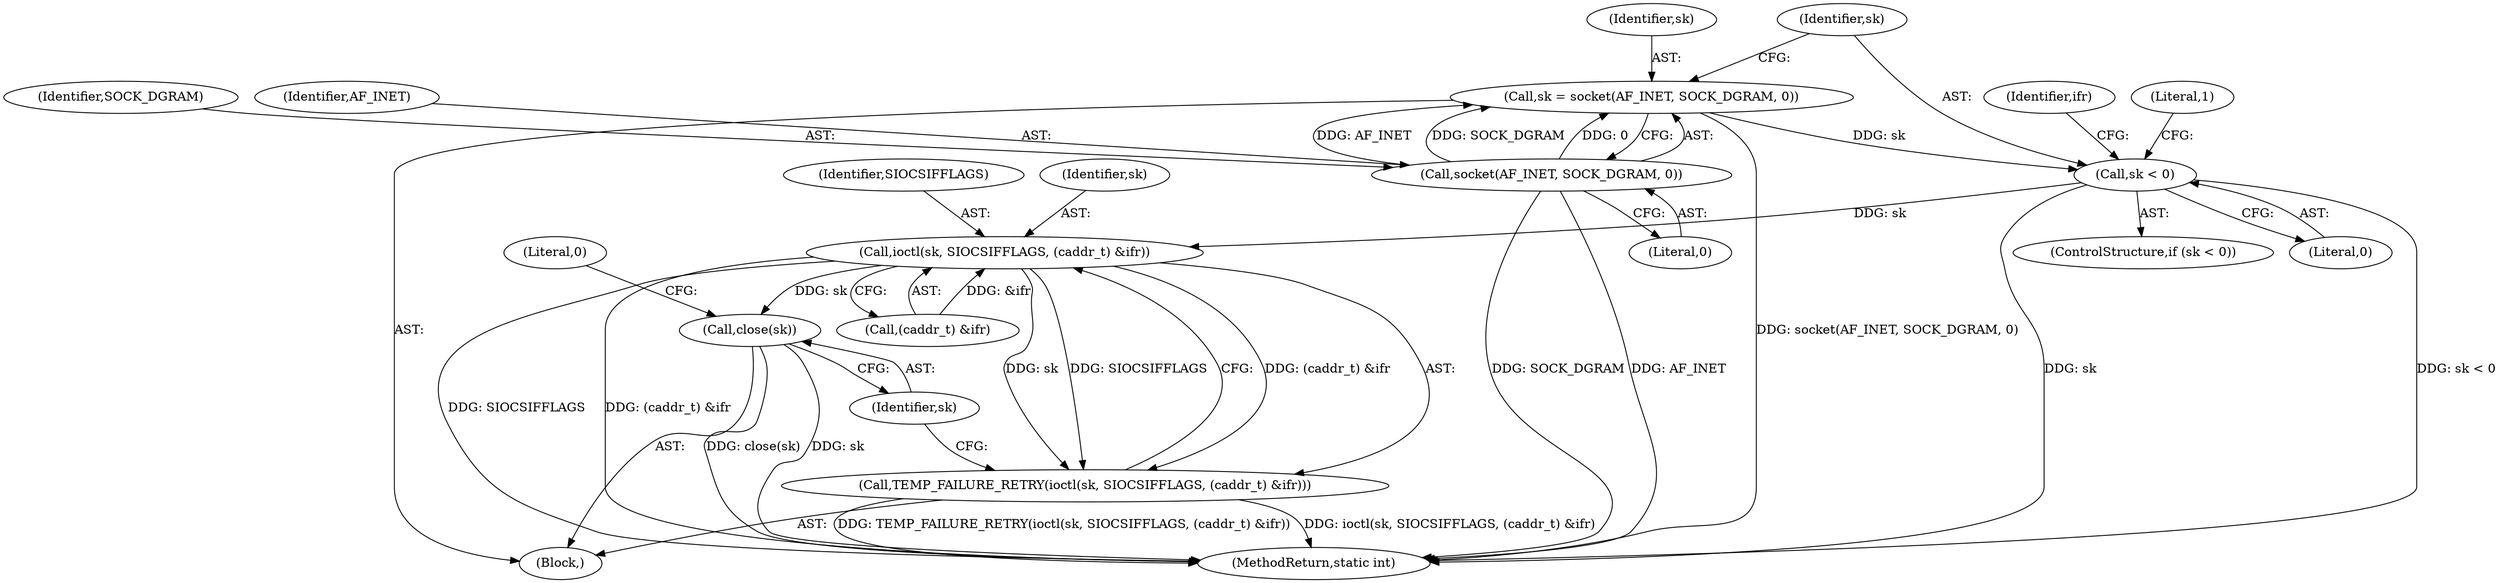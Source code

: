 digraph "0_Android_472271b153c5dc53c28beac55480a8d8434b2d5c_25@API" {
"1000105" [label="(Call,sk = socket(AF_INET, SOCK_DGRAM, 0))"];
"1000107" [label="(Call,socket(AF_INET, SOCK_DGRAM, 0))"];
"1000112" [label="(Call,sk < 0)"];
"1000138" [label="(Call,ioctl(sk, SIOCSIFFLAGS, (caddr_t) &ifr))"];
"1000137" [label="(Call,TEMP_FAILURE_RETRY(ioctl(sk, SIOCSIFFLAGS, (caddr_t) &ifr)))"];
"1000145" [label="(Call,close(sk))"];
"1000138" [label="(Call,ioctl(sk, SIOCSIFFLAGS, (caddr_t) &ifr))"];
"1000146" [label="(Identifier,sk)"];
"1000111" [label="(ControlStructure,if (sk < 0))"];
"1000108" [label="(Identifier,AF_INET)"];
"1000148" [label="(Literal,0)"];
"1000109" [label="(Identifier,SOCK_DGRAM)"];
"1000107" [label="(Call,socket(AF_INET, SOCK_DGRAM, 0))"];
"1000140" [label="(Identifier,SIOCSIFFLAGS)"];
"1000149" [label="(MethodReturn,static int)"];
"1000110" [label="(Literal,0)"];
"1000102" [label="(Block,)"];
"1000113" [label="(Identifier,sk)"];
"1000141" [label="(Call,(caddr_t) &ifr)"];
"1000112" [label="(Call,sk < 0)"];
"1000114" [label="(Literal,0)"];
"1000145" [label="(Call,close(sk))"];
"1000105" [label="(Call,sk = socket(AF_INET, SOCK_DGRAM, 0))"];
"1000139" [label="(Identifier,sk)"];
"1000120" [label="(Identifier,ifr)"];
"1000106" [label="(Identifier,sk)"];
"1000137" [label="(Call,TEMP_FAILURE_RETRY(ioctl(sk, SIOCSIFFLAGS, (caddr_t) &ifr)))"];
"1000117" [label="(Literal,1)"];
"1000105" -> "1000102"  [label="AST: "];
"1000105" -> "1000107"  [label="CFG: "];
"1000106" -> "1000105"  [label="AST: "];
"1000107" -> "1000105"  [label="AST: "];
"1000113" -> "1000105"  [label="CFG: "];
"1000105" -> "1000149"  [label="DDG: socket(AF_INET, SOCK_DGRAM, 0)"];
"1000107" -> "1000105"  [label="DDG: AF_INET"];
"1000107" -> "1000105"  [label="DDG: SOCK_DGRAM"];
"1000107" -> "1000105"  [label="DDG: 0"];
"1000105" -> "1000112"  [label="DDG: sk"];
"1000107" -> "1000110"  [label="CFG: "];
"1000108" -> "1000107"  [label="AST: "];
"1000109" -> "1000107"  [label="AST: "];
"1000110" -> "1000107"  [label="AST: "];
"1000107" -> "1000149"  [label="DDG: AF_INET"];
"1000107" -> "1000149"  [label="DDG: SOCK_DGRAM"];
"1000112" -> "1000111"  [label="AST: "];
"1000112" -> "1000114"  [label="CFG: "];
"1000113" -> "1000112"  [label="AST: "];
"1000114" -> "1000112"  [label="AST: "];
"1000117" -> "1000112"  [label="CFG: "];
"1000120" -> "1000112"  [label="CFG: "];
"1000112" -> "1000149"  [label="DDG: sk < 0"];
"1000112" -> "1000149"  [label="DDG: sk"];
"1000112" -> "1000138"  [label="DDG: sk"];
"1000138" -> "1000137"  [label="AST: "];
"1000138" -> "1000141"  [label="CFG: "];
"1000139" -> "1000138"  [label="AST: "];
"1000140" -> "1000138"  [label="AST: "];
"1000141" -> "1000138"  [label="AST: "];
"1000137" -> "1000138"  [label="CFG: "];
"1000138" -> "1000149"  [label="DDG: SIOCSIFFLAGS"];
"1000138" -> "1000149"  [label="DDG: (caddr_t) &ifr"];
"1000138" -> "1000137"  [label="DDG: sk"];
"1000138" -> "1000137"  [label="DDG: SIOCSIFFLAGS"];
"1000138" -> "1000137"  [label="DDG: (caddr_t) &ifr"];
"1000141" -> "1000138"  [label="DDG: &ifr"];
"1000138" -> "1000145"  [label="DDG: sk"];
"1000137" -> "1000102"  [label="AST: "];
"1000146" -> "1000137"  [label="CFG: "];
"1000137" -> "1000149"  [label="DDG: ioctl(sk, SIOCSIFFLAGS, (caddr_t) &ifr)"];
"1000137" -> "1000149"  [label="DDG: TEMP_FAILURE_RETRY(ioctl(sk, SIOCSIFFLAGS, (caddr_t) &ifr))"];
"1000145" -> "1000102"  [label="AST: "];
"1000145" -> "1000146"  [label="CFG: "];
"1000146" -> "1000145"  [label="AST: "];
"1000148" -> "1000145"  [label="CFG: "];
"1000145" -> "1000149"  [label="DDG: sk"];
"1000145" -> "1000149"  [label="DDG: close(sk)"];
}
